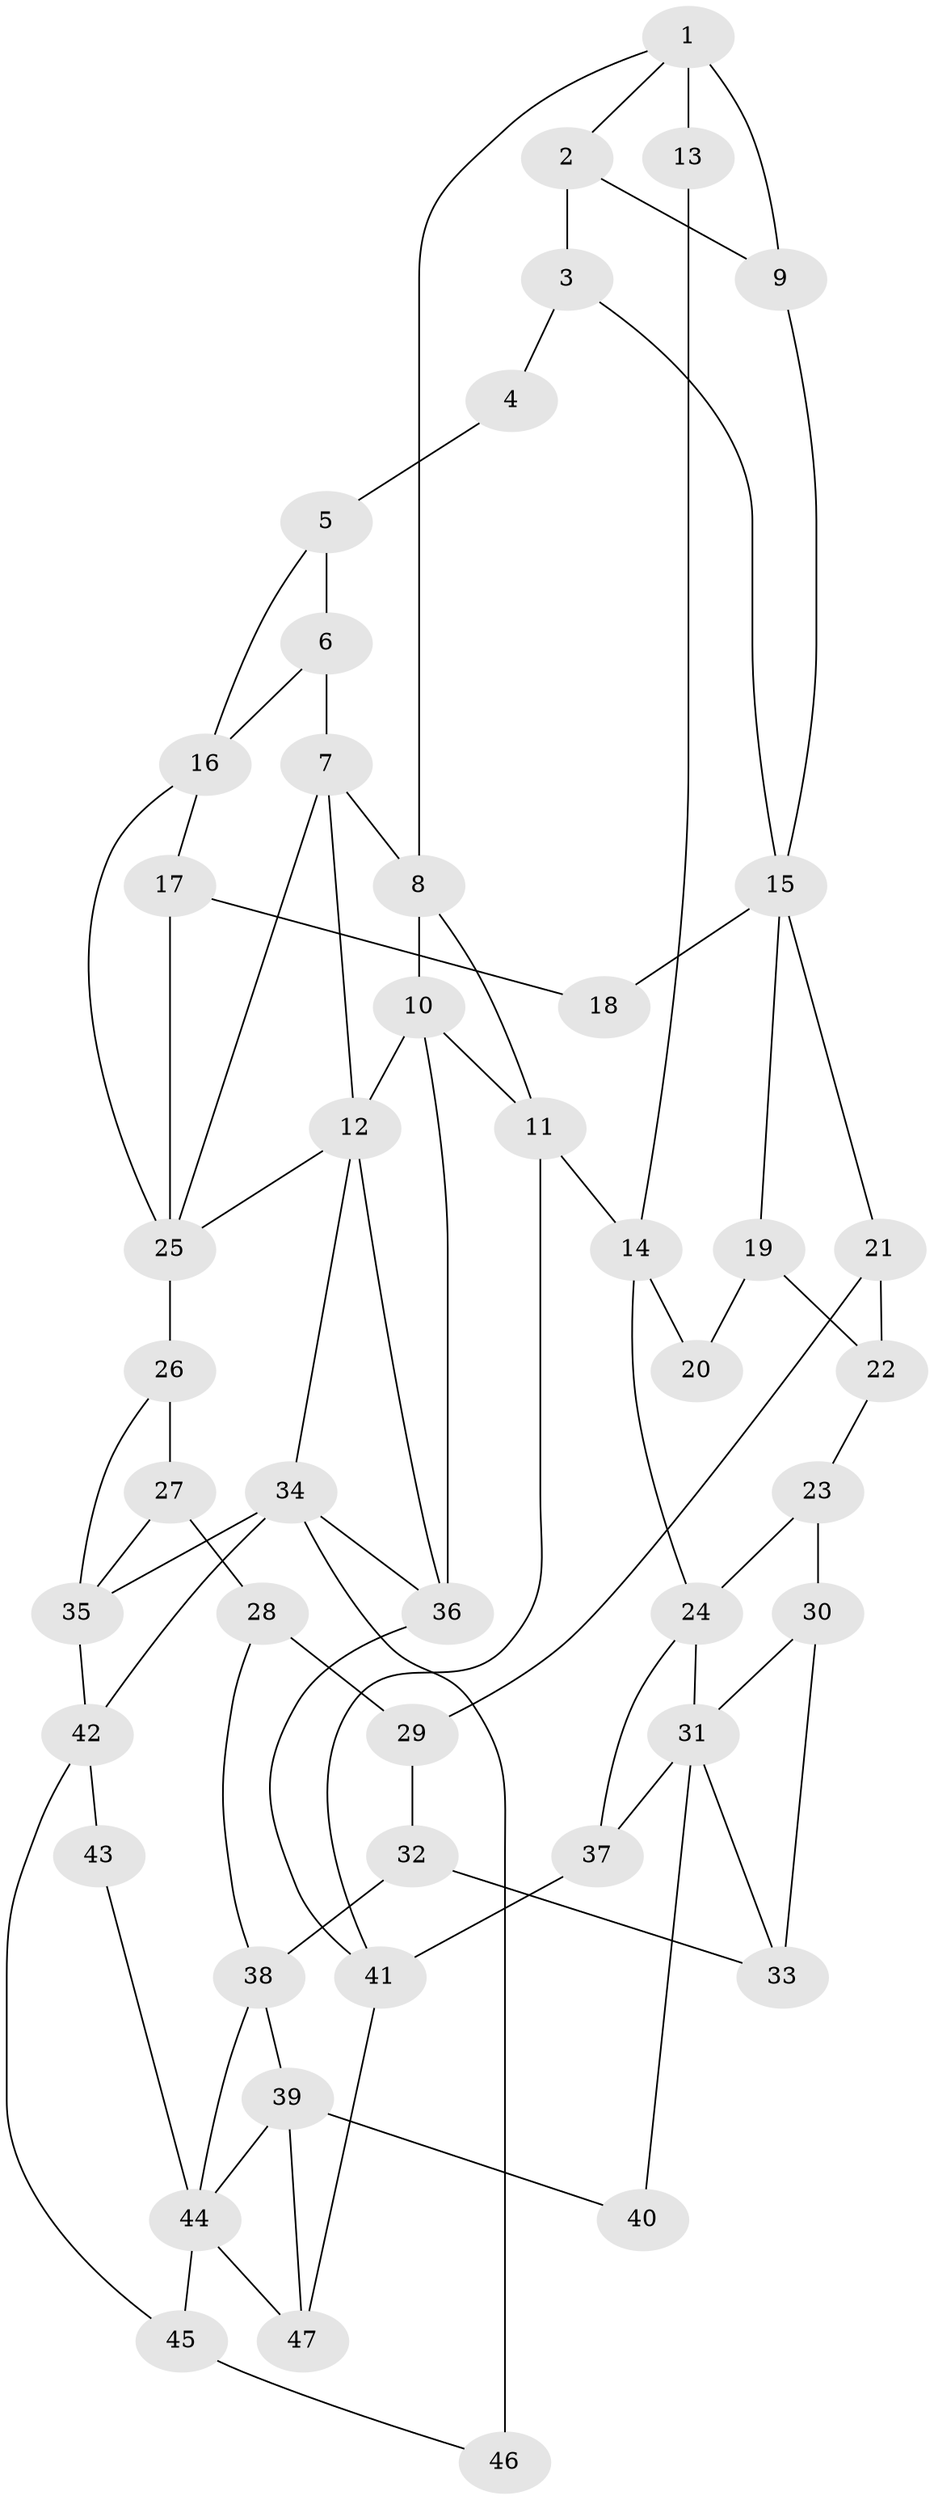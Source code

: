 // original degree distribution, {3: 0.02127659574468085, 5: 0.48936170212765956, 4: 0.2553191489361702, 6: 0.23404255319148937}
// Generated by graph-tools (version 1.1) at 2025/38/03/09/25 02:38:25]
// undirected, 47 vertices, 80 edges
graph export_dot {
graph [start="1"]
  node [color=gray90,style=filled];
  1;
  2;
  3;
  4;
  5;
  6;
  7;
  8;
  9;
  10;
  11;
  12;
  13;
  14;
  15;
  16;
  17;
  18;
  19;
  20;
  21;
  22;
  23;
  24;
  25;
  26;
  27;
  28;
  29;
  30;
  31;
  32;
  33;
  34;
  35;
  36;
  37;
  38;
  39;
  40;
  41;
  42;
  43;
  44;
  45;
  46;
  47;
  1 -- 2 [weight=1.0];
  1 -- 8 [weight=1.0];
  1 -- 9 [weight=1.0];
  1 -- 13 [weight=2.0];
  2 -- 3 [weight=1.0];
  2 -- 9 [weight=1.0];
  3 -- 4 [weight=1.0];
  3 -- 15 [weight=1.0];
  4 -- 5 [weight=2.0];
  5 -- 6 [weight=2.0];
  5 -- 16 [weight=1.0];
  6 -- 7 [weight=2.0];
  6 -- 16 [weight=2.0];
  7 -- 8 [weight=1.0];
  7 -- 12 [weight=1.0];
  7 -- 25 [weight=1.0];
  8 -- 10 [weight=1.0];
  8 -- 11 [weight=1.0];
  9 -- 15 [weight=1.0];
  10 -- 11 [weight=1.0];
  10 -- 12 [weight=1.0];
  10 -- 36 [weight=1.0];
  11 -- 14 [weight=1.0];
  11 -- 41 [weight=1.0];
  12 -- 25 [weight=1.0];
  12 -- 34 [weight=1.0];
  12 -- 36 [weight=1.0];
  13 -- 14 [weight=1.0];
  14 -- 20 [weight=2.0];
  14 -- 24 [weight=2.0];
  15 -- 18 [weight=2.0];
  15 -- 19 [weight=1.0];
  15 -- 21 [weight=1.0];
  16 -- 17 [weight=1.0];
  16 -- 25 [weight=1.0];
  17 -- 18 [weight=1.0];
  17 -- 25 [weight=1.0];
  19 -- 20 [weight=1.0];
  19 -- 22 [weight=1.0];
  21 -- 22 [weight=1.0];
  21 -- 29 [weight=1.0];
  22 -- 23 [weight=1.0];
  23 -- 24 [weight=1.0];
  23 -- 30 [weight=1.0];
  24 -- 31 [weight=1.0];
  24 -- 37 [weight=1.0];
  25 -- 26 [weight=2.0];
  26 -- 27 [weight=1.0];
  26 -- 35 [weight=1.0];
  27 -- 28 [weight=1.0];
  27 -- 35 [weight=1.0];
  28 -- 29 [weight=1.0];
  28 -- 38 [weight=1.0];
  29 -- 32 [weight=1.0];
  30 -- 31 [weight=1.0];
  30 -- 33 [weight=1.0];
  31 -- 33 [weight=1.0];
  31 -- 37 [weight=1.0];
  31 -- 40 [weight=2.0];
  32 -- 33 [weight=1.0];
  32 -- 38 [weight=1.0];
  34 -- 35 [weight=1.0];
  34 -- 36 [weight=1.0];
  34 -- 42 [weight=1.0];
  34 -- 46 [weight=2.0];
  35 -- 42 [weight=2.0];
  36 -- 41 [weight=1.0];
  37 -- 41 [weight=1.0];
  38 -- 39 [weight=2.0];
  38 -- 44 [weight=1.0];
  39 -- 40 [weight=2.0];
  39 -- 44 [weight=1.0];
  39 -- 47 [weight=1.0];
  41 -- 47 [weight=1.0];
  42 -- 43 [weight=2.0];
  42 -- 45 [weight=1.0];
  43 -- 44 [weight=1.0];
  44 -- 45 [weight=1.0];
  44 -- 47 [weight=1.0];
  45 -- 46 [weight=1.0];
}
